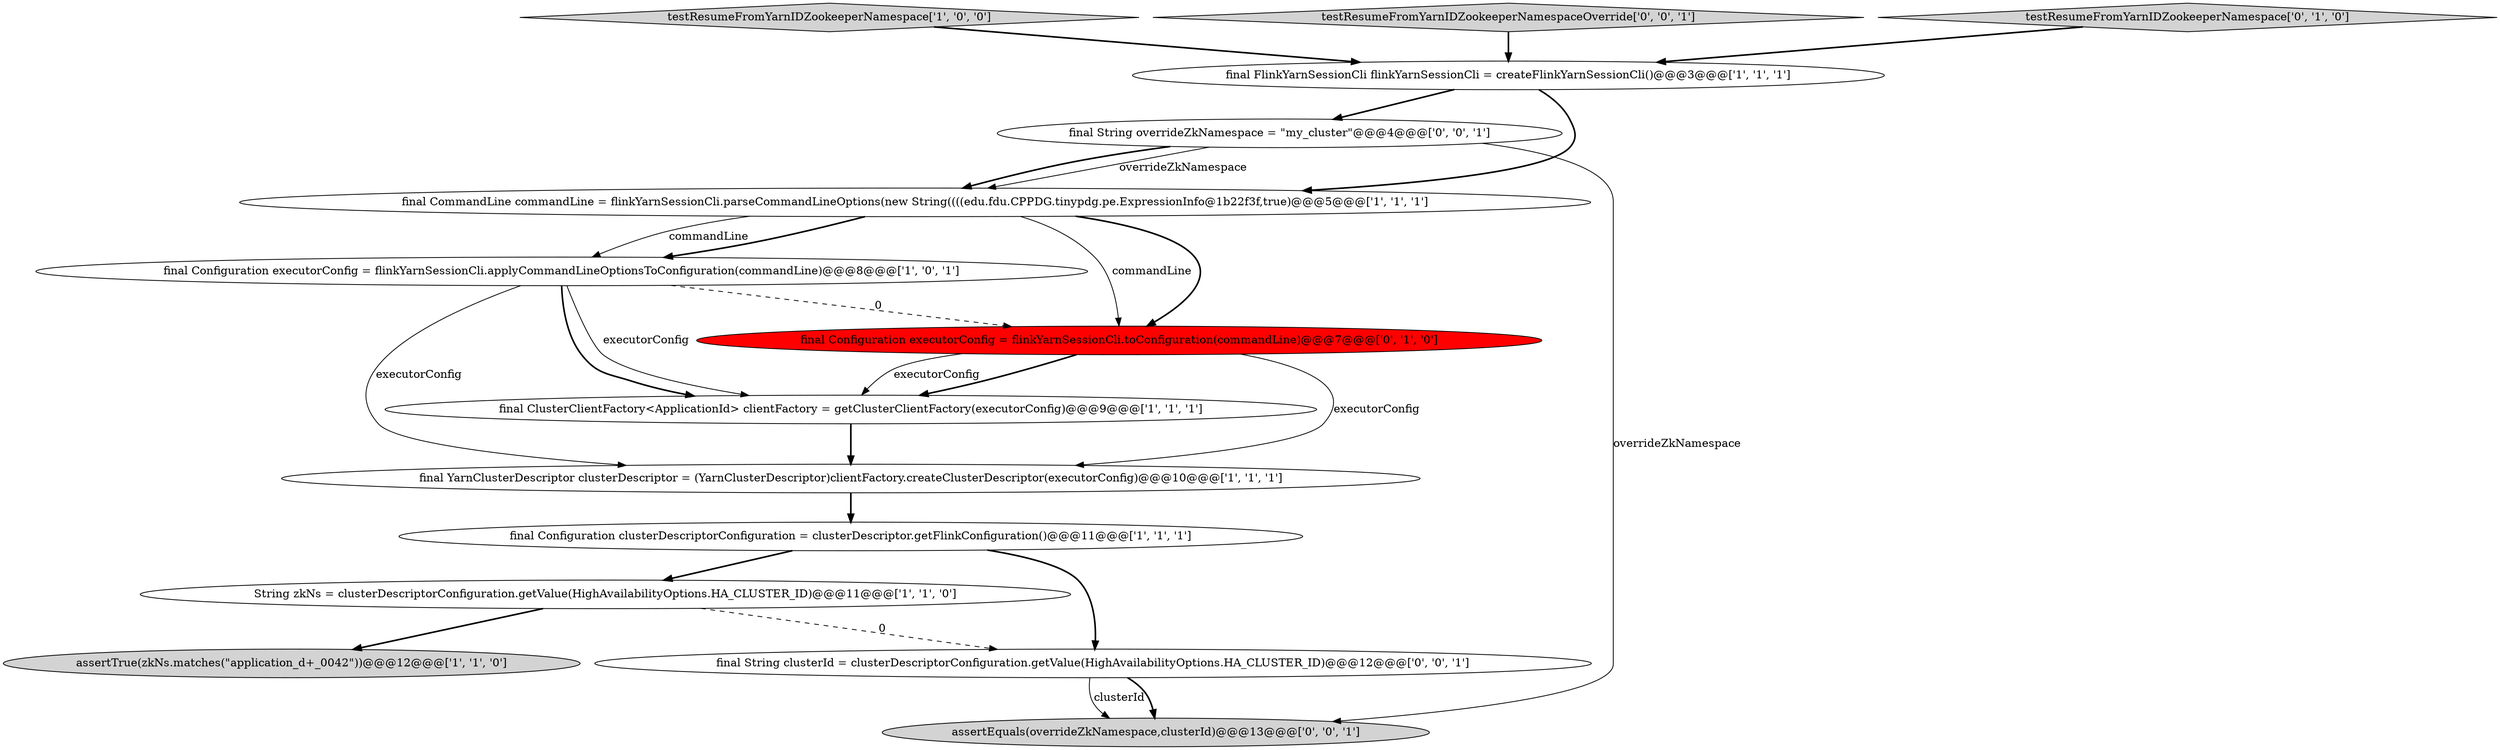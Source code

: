 digraph {
13 [style = filled, label = "assertEquals(overrideZkNamespace,clusterId)@@@13@@@['0', '0', '1']", fillcolor = lightgray, shape = ellipse image = "AAA0AAABBB3BBB"];
1 [style = filled, label = "final ClusterClientFactory<ApplicationId> clientFactory = getClusterClientFactory(executorConfig)@@@9@@@['1', '1', '1']", fillcolor = white, shape = ellipse image = "AAA0AAABBB1BBB"];
4 [style = filled, label = "testResumeFromYarnIDZookeeperNamespace['1', '0', '0']", fillcolor = lightgray, shape = diamond image = "AAA0AAABBB1BBB"];
2 [style = filled, label = "assertTrue(zkNs.matches(\"application_\d+_0042\"))@@@12@@@['1', '1', '0']", fillcolor = lightgray, shape = ellipse image = "AAA0AAABBB1BBB"];
11 [style = filled, label = "testResumeFromYarnIDZookeeperNamespaceOverride['0', '0', '1']", fillcolor = lightgray, shape = diamond image = "AAA0AAABBB3BBB"];
0 [style = filled, label = "String zkNs = clusterDescriptorConfiguration.getValue(HighAvailabilityOptions.HA_CLUSTER_ID)@@@11@@@['1', '1', '0']", fillcolor = white, shape = ellipse image = "AAA0AAABBB1BBB"];
9 [style = filled, label = "final Configuration executorConfig = flinkYarnSessionCli.toConfiguration(commandLine)@@@7@@@['0', '1', '0']", fillcolor = red, shape = ellipse image = "AAA1AAABBB2BBB"];
8 [style = filled, label = "final CommandLine commandLine = flinkYarnSessionCli.parseCommandLineOptions(new String((((edu.fdu.CPPDG.tinypdg.pe.ExpressionInfo@1b22f3f,true)@@@5@@@['1', '1', '1']", fillcolor = white, shape = ellipse image = "AAA0AAABBB1BBB"];
14 [style = filled, label = "final String clusterId = clusterDescriptorConfiguration.getValue(HighAvailabilityOptions.HA_CLUSTER_ID)@@@12@@@['0', '0', '1']", fillcolor = white, shape = ellipse image = "AAA0AAABBB3BBB"];
6 [style = filled, label = "final FlinkYarnSessionCli flinkYarnSessionCli = createFlinkYarnSessionCli()@@@3@@@['1', '1', '1']", fillcolor = white, shape = ellipse image = "AAA0AAABBB1BBB"];
7 [style = filled, label = "final YarnClusterDescriptor clusterDescriptor = (YarnClusterDescriptor)clientFactory.createClusterDescriptor(executorConfig)@@@10@@@['1', '1', '1']", fillcolor = white, shape = ellipse image = "AAA0AAABBB1BBB"];
3 [style = filled, label = "final Configuration clusterDescriptorConfiguration = clusterDescriptor.getFlinkConfiguration()@@@11@@@['1', '1', '1']", fillcolor = white, shape = ellipse image = "AAA0AAABBB1BBB"];
10 [style = filled, label = "testResumeFromYarnIDZookeeperNamespace['0', '1', '0']", fillcolor = lightgray, shape = diamond image = "AAA0AAABBB2BBB"];
12 [style = filled, label = "final String overrideZkNamespace = \"my_cluster\"@@@4@@@['0', '0', '1']", fillcolor = white, shape = ellipse image = "AAA0AAABBB3BBB"];
5 [style = filled, label = "final Configuration executorConfig = flinkYarnSessionCli.applyCommandLineOptionsToConfiguration(commandLine)@@@8@@@['1', '0', '1']", fillcolor = white, shape = ellipse image = "AAA0AAABBB1BBB"];
4->6 [style = bold, label=""];
11->6 [style = bold, label=""];
3->14 [style = bold, label=""];
0->2 [style = bold, label=""];
9->7 [style = solid, label="executorConfig"];
5->9 [style = dashed, label="0"];
5->1 [style = solid, label="executorConfig"];
1->7 [style = bold, label=""];
10->6 [style = bold, label=""];
7->3 [style = bold, label=""];
3->0 [style = bold, label=""];
0->14 [style = dashed, label="0"];
12->8 [style = solid, label="overrideZkNamespace"];
5->1 [style = bold, label=""];
8->5 [style = bold, label=""];
8->9 [style = solid, label="commandLine"];
12->8 [style = bold, label=""];
6->8 [style = bold, label=""];
8->9 [style = bold, label=""];
14->13 [style = solid, label="clusterId"];
8->5 [style = solid, label="commandLine"];
14->13 [style = bold, label=""];
9->1 [style = bold, label=""];
9->1 [style = solid, label="executorConfig"];
12->13 [style = solid, label="overrideZkNamespace"];
5->7 [style = solid, label="executorConfig"];
6->12 [style = bold, label=""];
}
